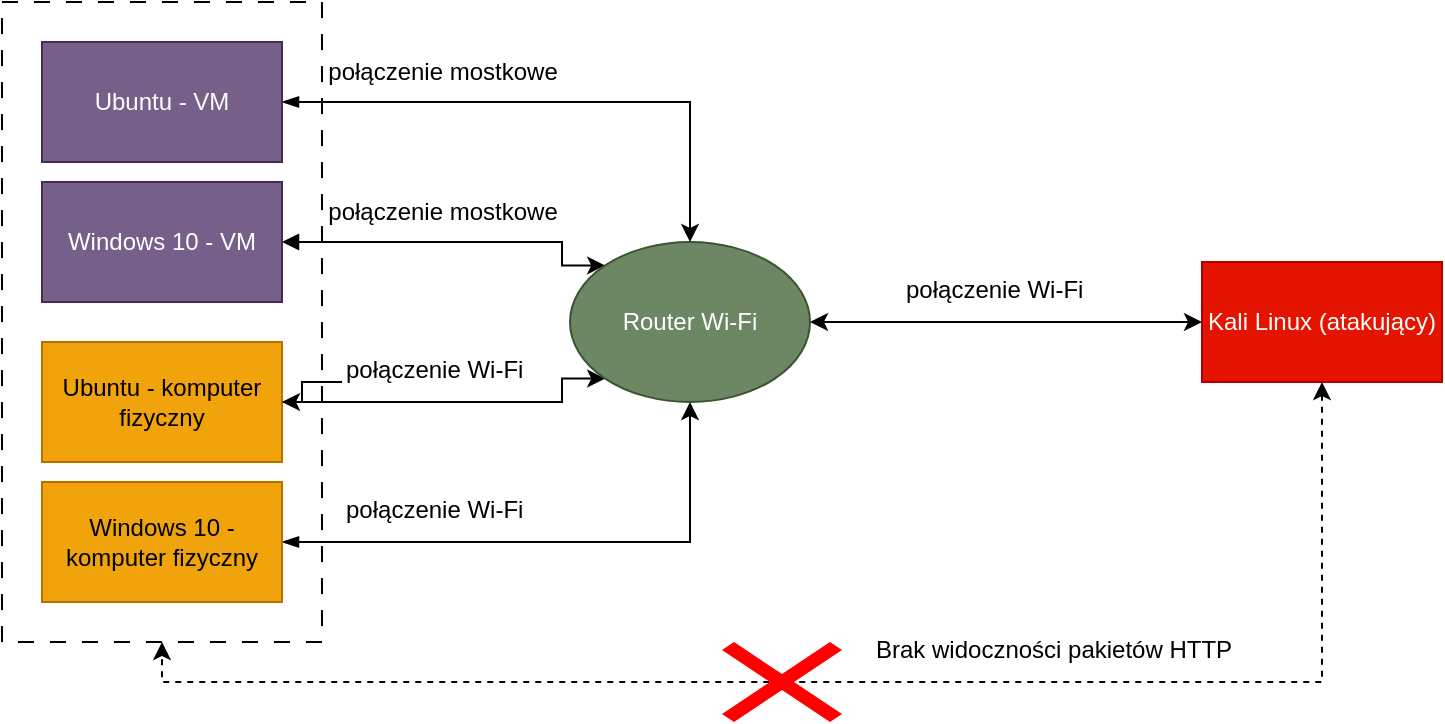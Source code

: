 <mxfile version="27.2.0">
  <diagram name="Strona-1" id="LE74Gdnp2hLeJ4BVk9jC">
    <mxGraphModel dx="1426" dy="899" grid="1" gridSize="10" guides="1" tooltips="1" connect="1" arrows="1" fold="1" page="1" pageScale="1" pageWidth="827" pageHeight="1169" math="0" shadow="0">
      <root>
        <mxCell id="0" />
        <mxCell id="1" parent="0" />
        <mxCell id="F_MHXSZo8XpEC62Zlxpp-19" value="" style="rounded=0;whiteSpace=wrap;html=1;dashed=1;dashPattern=8 8;" vertex="1" parent="1">
          <mxGeometry x="130" y="210" width="160" height="320" as="geometry" />
        </mxCell>
        <mxCell id="F_MHXSZo8XpEC62Zlxpp-10" style="edgeStyle=orthogonalEdgeStyle;rounded=0;orthogonalLoop=1;jettySize=auto;html=1;entryX=0;entryY=0;entryDx=0;entryDy=0;startArrow=block;startFill=1;" edge="1" parent="1" source="F_MHXSZo8XpEC62Zlxpp-1" target="F_MHXSZo8XpEC62Zlxpp-6">
          <mxGeometry relative="1" as="geometry">
            <Array as="points">
              <mxPoint x="410" y="330" />
              <mxPoint x="410" y="342" />
            </Array>
          </mxGeometry>
        </mxCell>
        <mxCell id="F_MHXSZo8XpEC62Zlxpp-1" value="Windows 10 - VM" style="rounded=0;whiteSpace=wrap;html=1;fillColor=#76608a;fontColor=#ffffff;strokeColor=#432D57;" vertex="1" parent="1">
          <mxGeometry x="150" y="300" width="120" height="60" as="geometry" />
        </mxCell>
        <mxCell id="F_MHXSZo8XpEC62Zlxpp-12" style="edgeStyle=orthogonalEdgeStyle;rounded=0;orthogonalLoop=1;jettySize=auto;html=1;entryX=0.5;entryY=1;entryDx=0;entryDy=0;startArrow=blockThin;startFill=1;" edge="1" parent="1" source="F_MHXSZo8XpEC62Zlxpp-2" target="F_MHXSZo8XpEC62Zlxpp-6">
          <mxGeometry relative="1" as="geometry" />
        </mxCell>
        <mxCell id="F_MHXSZo8XpEC62Zlxpp-2" value="Windows 10 - komputer fizyczny" style="rounded=0;whiteSpace=wrap;html=1;fillColor=#f0a30a;fontColor=#000000;strokeColor=#BD7000;" vertex="1" parent="1">
          <mxGeometry x="150" y="450" width="120" height="60" as="geometry" />
        </mxCell>
        <mxCell id="F_MHXSZo8XpEC62Zlxpp-11" style="edgeStyle=orthogonalEdgeStyle;rounded=0;orthogonalLoop=1;jettySize=auto;html=1;entryX=0;entryY=1;entryDx=0;entryDy=0;" edge="1" parent="1" source="F_MHXSZo8XpEC62Zlxpp-3" target="F_MHXSZo8XpEC62Zlxpp-6">
          <mxGeometry relative="1" as="geometry">
            <Array as="points">
              <mxPoint x="410" y="410" />
              <mxPoint x="410" y="398" />
            </Array>
          </mxGeometry>
        </mxCell>
        <mxCell id="F_MHXSZo8XpEC62Zlxpp-3" value="Ubuntu - komputer fizyczny" style="rounded=0;whiteSpace=wrap;html=1;fillColor=#f0a30a;fontColor=#000000;strokeColor=#BD7000;" vertex="1" parent="1">
          <mxGeometry x="150" y="380" width="120" height="60" as="geometry" />
        </mxCell>
        <mxCell id="F_MHXSZo8XpEC62Zlxpp-8" style="edgeStyle=orthogonalEdgeStyle;rounded=0;orthogonalLoop=1;jettySize=auto;html=1;entryX=0.5;entryY=0;entryDx=0;entryDy=0;startArrow=blockThin;startFill=1;" edge="1" parent="1" source="F_MHXSZo8XpEC62Zlxpp-4" target="F_MHXSZo8XpEC62Zlxpp-6">
          <mxGeometry relative="1" as="geometry" />
        </mxCell>
        <mxCell id="F_MHXSZo8XpEC62Zlxpp-4" value="Ubuntu - VM" style="rounded=0;whiteSpace=wrap;html=1;fillColor=#76608a;fontColor=#ffffff;strokeColor=#432D57;" vertex="1" parent="1">
          <mxGeometry x="150" y="230" width="120" height="60" as="geometry" />
        </mxCell>
        <mxCell id="F_MHXSZo8XpEC62Zlxpp-17" style="edgeStyle=orthogonalEdgeStyle;rounded=0;orthogonalLoop=1;jettySize=auto;html=1;startArrow=classic;startFill=1;" edge="1" parent="1" source="F_MHXSZo8XpEC62Zlxpp-5" target="F_MHXSZo8XpEC62Zlxpp-6">
          <mxGeometry relative="1" as="geometry" />
        </mxCell>
        <mxCell id="F_MHXSZo8XpEC62Zlxpp-22" style="edgeStyle=orthogonalEdgeStyle;rounded=0;orthogonalLoop=1;jettySize=auto;html=1;exitX=0.5;exitY=1;exitDx=0;exitDy=0;entryX=0.5;entryY=1;entryDx=0;entryDy=0;dashed=1;endArrow=classic;endFill=1;startArrow=classic;startFill=1;" edge="1" parent="1" source="F_MHXSZo8XpEC62Zlxpp-5" target="F_MHXSZo8XpEC62Zlxpp-19">
          <mxGeometry relative="1" as="geometry" />
        </mxCell>
        <mxCell id="F_MHXSZo8XpEC62Zlxpp-5" value="&lt;div&gt;Kali Linux (atakujący)&lt;/div&gt;" style="rounded=0;whiteSpace=wrap;html=1;fillColor=#e51400;fontColor=#ffffff;strokeColor=#B20000;" vertex="1" parent="1">
          <mxGeometry x="730" y="340" width="120" height="60" as="geometry" />
        </mxCell>
        <mxCell id="F_MHXSZo8XpEC62Zlxpp-6" value="&lt;div&gt;Router Wi-Fi&lt;/div&gt;" style="ellipse;whiteSpace=wrap;html=1;fillColor=#6d8764;fontColor=#ffffff;strokeColor=#3A5431;" vertex="1" parent="1">
          <mxGeometry x="414" y="330" width="120" height="80" as="geometry" />
        </mxCell>
        <mxCell id="F_MHXSZo8XpEC62Zlxpp-13" value="połączenie mostkowe" style="text;html=1;align=center;verticalAlign=middle;resizable=0;points=[];autosize=1;strokeColor=none;fillColor=none;" vertex="1" parent="1">
          <mxGeometry x="280" y="230" width="140" height="30" as="geometry" />
        </mxCell>
        <mxCell id="F_MHXSZo8XpEC62Zlxpp-14" value="połączenie mostkowe" style="text;html=1;align=center;verticalAlign=middle;resizable=0;points=[];autosize=1;strokeColor=none;fillColor=none;" vertex="1" parent="1">
          <mxGeometry x="280" y="300" width="140" height="30" as="geometry" />
        </mxCell>
        <mxCell id="F_MHXSZo8XpEC62Zlxpp-29" value="" style="edgeStyle=orthogonalEdgeStyle;rounded=0;orthogonalLoop=1;jettySize=auto;html=1;" edge="1" parent="1" source="F_MHXSZo8XpEC62Zlxpp-15" target="F_MHXSZo8XpEC62Zlxpp-3">
          <mxGeometry relative="1" as="geometry" />
        </mxCell>
        <mxCell id="F_MHXSZo8XpEC62Zlxpp-15" value="połączenie Wi-Fi" style="text;whiteSpace=wrap;html=1;" vertex="1" parent="1">
          <mxGeometry x="300" y="380" width="180" height="40" as="geometry" />
        </mxCell>
        <mxCell id="F_MHXSZo8XpEC62Zlxpp-16" value="połączenie Wi-Fi" style="text;whiteSpace=wrap;html=1;" vertex="1" parent="1">
          <mxGeometry x="300" y="450" width="180" height="40" as="geometry" />
        </mxCell>
        <mxCell id="F_MHXSZo8XpEC62Zlxpp-18" value="połączenie Wi-Fi" style="text;whiteSpace=wrap;html=1;" vertex="1" parent="1">
          <mxGeometry x="580" y="340" width="180" height="40" as="geometry" />
        </mxCell>
        <mxCell id="F_MHXSZo8XpEC62Zlxpp-24" value="" style="shape=mxgraph.mockup.markup.redX;fillColor=#ff0000;html=1;shadow=0;whiteSpace=wrap;strokeColor=none;connectable=0;" vertex="1" parent="1">
          <mxGeometry x="490" y="530" width="60" height="40" as="geometry" />
        </mxCell>
        <mxCell id="F_MHXSZo8XpEC62Zlxpp-30" value="Brak widoczności pakietów HTTP" style="text;whiteSpace=wrap;html=1;" vertex="1" parent="1">
          <mxGeometry x="565" y="520" width="210" height="40" as="geometry" />
        </mxCell>
      </root>
    </mxGraphModel>
  </diagram>
</mxfile>
